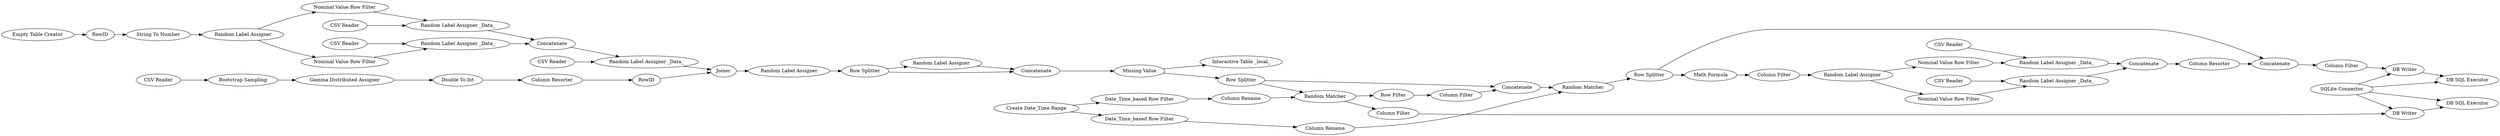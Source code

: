 digraph {
	"808716241422665084_23" [label="Random Label Assigner"]
	"808716241422665084_56" [label="Column Filter"]
	"808716241422665084_32" [label="Random Label Assigner"]
	"808716241422665084_47" [label="Random Matcher"]
	"808716241422665084_35" [label=Concatenate]
	"808716241422665084_42" [label="Date_Time_based Row Filter"]
	"-5211962355873379111_8" [label="Random Label Assigner"]
	"4352384799047783741_20" [label="Double To Int"]
	"-5211962355873379111_21" [label="CSV Reader"]
	"-5211962355873379111_17" [label="String To Number"]
	"4352384799047783741_17" [label="Gamma Distributed Assigner"]
	"-25827097736784359_8" [label="Random Label Assigner"]
	"808716241422665084_49" [label="Interactive Table _local_"]
	"-25827097736784359_65" [label="Random Label Assigner _Data_"]
	"808716241422665084_28" [label="Column Rename"]
	"808716241422665084_57" [label="Column Filter"]
	"808716241422665084_36" [label="Missing Value"]
	"4352384799047783741_19" [label="Bootstrap Sampling"]
	"-25827097736784359_62" [label="Column Filter"]
	"808716241422665084_44" [label="Row Splitter"]
	"4352384799047783741_23" [label="CSV Reader"]
	"-5211962355873379111_4" [label="Nominal Value Row Filter"]
	"808716241422665084_54" [label=Concatenate]
	"-25827097736784359_68" [label="CSV Reader"]
	"808716241422665084_25" [label="Create Date_Time Range"]
	"-5211962355873379111_12" [label="Random Label Assigner _Data_"]
	"-25827097736784359_67" [label="CSV Reader"]
	"808716241422665084_41" [label="Row Splitter"]
	"808716241422665084_50" [label="Column Filter"]
	"-25827097736784359_63" [label="Column Resorter"]
	"-5211962355873379111_14" [label="Random Label Assigner _Data_"]
	"-25827097736784359_10" [label="Nominal Value Row Filter"]
	"-25827097736784359_12" [label="Random Label Assigner _Data_"]
	"-5211962355873379111_23" [label="CSV Reader"]
	"-25827097736784359_55" [label="Math Formula"]
	"808716241422665084_18" [label="SQLite Connector"]
	"4352384799047783741_22" [label=RowID]
	"808716241422665084_58" [label="DB Writer"]
	"808716241422665084_65" [label=Joiner]
	"808716241422665084_63" [label="DB SQL Executor"]
	"-5211962355873379111_22" [label="CSV Reader"]
	"-25827097736784359_4" [label="Nominal Value Row Filter"]
	"808716241422665084_31" [label="Column Rename"]
	"808716241422665084_30" [label="Random Matcher"]
	"-5211962355873379111_1" [label="Empty Table Creator"]
	"-5211962355873379111_13" [label=Concatenate]
	"-5211962355873379111_10" [label="Nominal Value Row Filter"]
	"808716241422665084_29" [label="Row Splitter"]
	"-5211962355873379111_9" [label=RowID]
	"808716241422665084_48" [label=Concatenate]
	"808716241422665084_45" [label="Row Filter"]
	"808716241422665084_59" [label="DB Writer"]
	"-25827097736784359_13" [label=Concatenate]
	"-5211962355873379111_7" [label="Random Label Assigner _Data_"]
	"808716241422665084_64" [label="DB SQL Executor"]
	"808716241422665084_43" [label="Date_Time_based Row Filter"]
	"4352384799047783741_21" [label="Column Resorter"]
	"-5211962355873379111_8" -> "-5211962355873379111_10"
	"808716241422665084_18" -> "808716241422665084_59"
	"-5211962355873379111_21" -> "-5211962355873379111_7"
	"808716241422665084_30" -> "808716241422665084_57"
	"-5211962355873379111_8" -> "-5211962355873379111_4"
	"808716241422665084_29" -> "808716241422665084_35"
	"-25827097736784359_10" -> "-25827097736784359_12"
	"808716241422665084_54" -> "808716241422665084_56"
	"4352384799047783741_22" -> "808716241422665084_65"
	"-25827097736784359_8" -> "-25827097736784359_4"
	"4352384799047783741_19" -> "4352384799047783741_17"
	"808716241422665084_44" -> "808716241422665084_48"
	"808716241422665084_59" -> "808716241422665084_64"
	"-25827097736784359_68" -> "-25827097736784359_12"
	"808716241422665084_36" -> "808716241422665084_44"
	"-25827097736784359_4" -> "-25827097736784359_65"
	"808716241422665084_25" -> "808716241422665084_42"
	"-25827097736784359_12" -> "-25827097736784359_13"
	"-5211962355873379111_12" -> "-5211962355873379111_13"
	"808716241422665084_42" -> "808716241422665084_31"
	"4352384799047783741_23" -> "4352384799047783741_19"
	"-5211962355873379111_23" -> "-5211962355873379111_14"
	"-5211962355873379111_13" -> "-5211962355873379111_14"
	"-25827097736784359_67" -> "-25827097736784359_65"
	"808716241422665084_56" -> "808716241422665084_58"
	"-5211962355873379111_17" -> "-5211962355873379111_8"
	"808716241422665084_43" -> "808716241422665084_28"
	"808716241422665084_18" -> "808716241422665084_64"
	"808716241422665084_58" -> "808716241422665084_63"
	"-25827097736784359_65" -> "-25827097736784359_13"
	"808716241422665084_36" -> "808716241422665084_49"
	"808716241422665084_35" -> "808716241422665084_36"
	"-5211962355873379111_10" -> "-5211962355873379111_12"
	"808716241422665084_28" -> "808716241422665084_47"
	"808716241422665084_18" -> "808716241422665084_63"
	"4352384799047783741_20" -> "4352384799047783741_21"
	"-5211962355873379111_4" -> "-5211962355873379111_7"
	"808716241422665084_31" -> "808716241422665084_30"
	"-5211962355873379111_14" -> "808716241422665084_65"
	"808716241422665084_30" -> "808716241422665084_45"
	"4352384799047783741_17" -> "4352384799047783741_20"
	"808716241422665084_45" -> "808716241422665084_50"
	"808716241422665084_65" -> "808716241422665084_23"
	"4352384799047783741_21" -> "4352384799047783741_22"
	"-25827097736784359_8" -> "-25827097736784359_10"
	"808716241422665084_23" -> "808716241422665084_29"
	"808716241422665084_44" -> "808716241422665084_30"
	"808716241422665084_57" -> "808716241422665084_59"
	"808716241422665084_29" -> "808716241422665084_32"
	"-5211962355873379111_1" -> "-5211962355873379111_9"
	"-25827097736784359_55" -> "-25827097736784359_62"
	"808716241422665084_47" -> "808716241422665084_41"
	"-5211962355873379111_9" -> "-5211962355873379111_17"
	"808716241422665084_41" -> "808716241422665084_54"
	"-25827097736784359_13" -> "-25827097736784359_63"
	"808716241422665084_32" -> "808716241422665084_35"
	"-5211962355873379111_22" -> "-5211962355873379111_12"
	"-25827097736784359_62" -> "-25827097736784359_8"
	"-25827097736784359_63" -> "808716241422665084_54"
	"808716241422665084_48" -> "808716241422665084_47"
	"-5211962355873379111_7" -> "-5211962355873379111_13"
	"808716241422665084_50" -> "808716241422665084_48"
	"808716241422665084_25" -> "808716241422665084_43"
	"808716241422665084_18" -> "808716241422665084_58"
	"808716241422665084_41" -> "-25827097736784359_55"
	rankdir=LR
}

